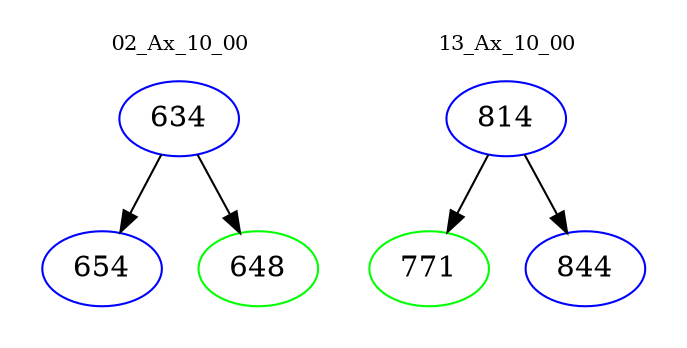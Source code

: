 digraph{
subgraph cluster_0 {
color = white
label = "02_Ax_10_00";
fontsize=10;
T0_634 [label="634", color="blue"]
T0_634 -> T0_654 [color="black"]
T0_654 [label="654", color="blue"]
T0_634 -> T0_648 [color="black"]
T0_648 [label="648", color="green"]
}
subgraph cluster_1 {
color = white
label = "13_Ax_10_00";
fontsize=10;
T1_814 [label="814", color="blue"]
T1_814 -> T1_771 [color="black"]
T1_771 [label="771", color="green"]
T1_814 -> T1_844 [color="black"]
T1_844 [label="844", color="blue"]
}
}
